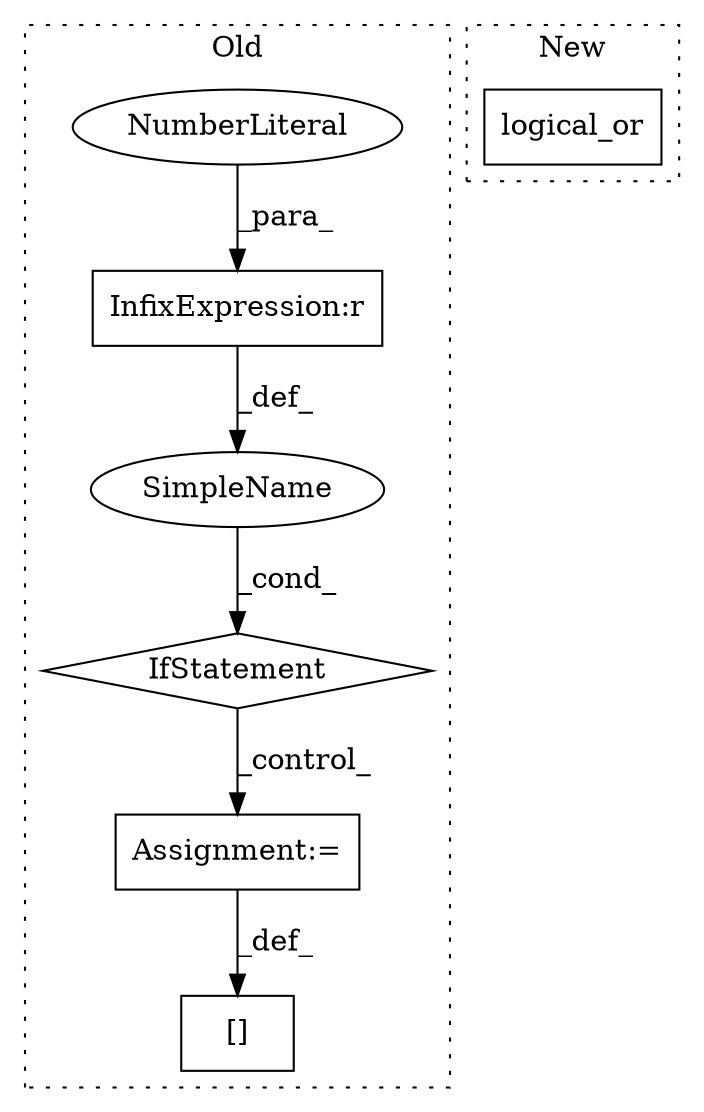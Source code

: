 digraph G {
subgraph cluster0 {
1 [label="IfStatement" a="25" s="2712,2758" l="4,2" shape="diamond"];
3 [label="Assignment:=" a="7" s="2826" l="1" shape="box"];
4 [label="SimpleName" a="42" s="" l="" shape="ellipse"];
5 [label="InfixExpression:r" a="27" s="2753" l="4" shape="box"];
6 [label="NumberLiteral" a="34" s="2757" l="1" shape="ellipse"];
7 [label="[]" a="2" s="2770,2825" l="7,1" shape="box"];
label = "Old";
style="dotted";
}
subgraph cluster1 {
2 [label="logical_or" a="32" s="3086,3175" l="11,1" shape="box"];
label = "New";
style="dotted";
}
1 -> 3 [label="_control_"];
3 -> 7 [label="_def_"];
4 -> 1 [label="_cond_"];
5 -> 4 [label="_def_"];
6 -> 5 [label="_para_"];
}